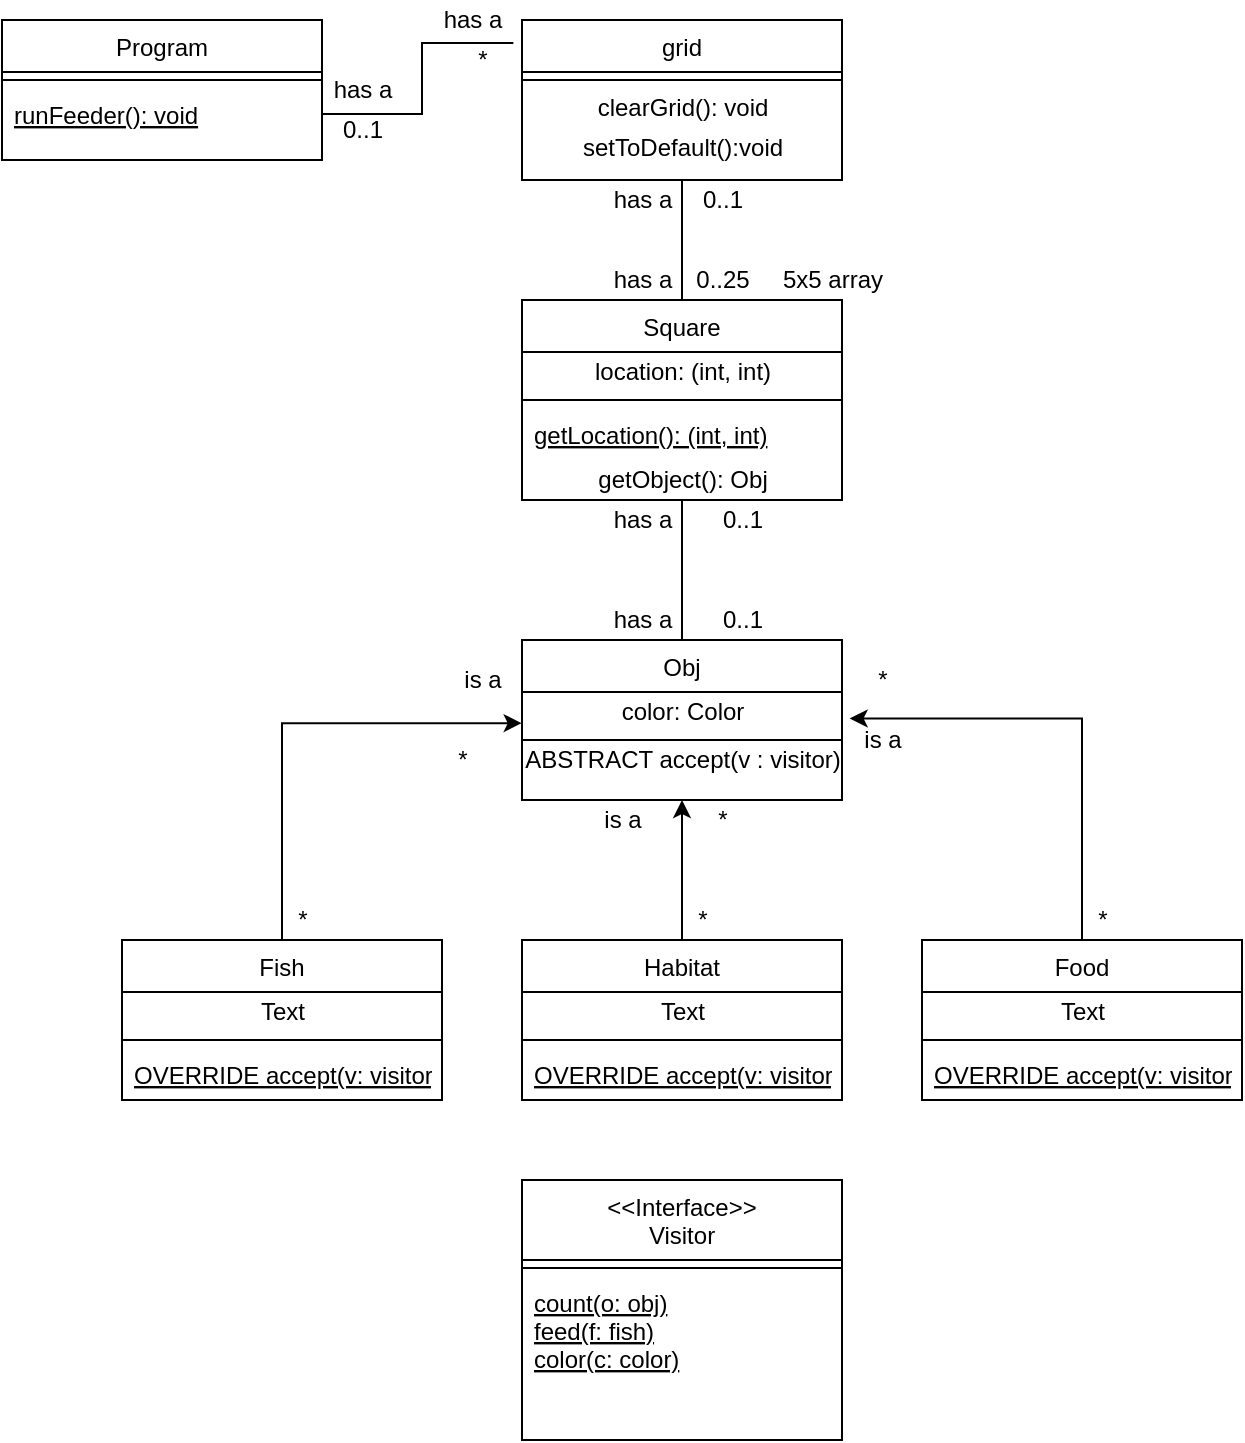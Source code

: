 <mxfile version="15.2.9" type="device"><diagram id="C5RBs43oDa-KdzZeNtuy" name="Page-1"><mxGraphModel dx="733" dy="637" grid="1" gridSize="10" guides="1" tooltips="1" connect="1" arrows="0" fold="1" page="1" pageScale="1" pageWidth="827" pageHeight="1169" math="0" shadow="0"><root><mxCell id="WIyWlLk6GJQsqaUBKTNV-0"/><mxCell id="WIyWlLk6GJQsqaUBKTNV-1" parent="WIyWlLk6GJQsqaUBKTNV-0"/><mxCell id="zkfFHV4jXpPFQw0GAbJ--6" value="Program" style="swimlane;fontStyle=0;align=center;verticalAlign=top;childLayout=stackLayout;horizontal=1;startSize=26;horizontalStack=0;resizeParent=1;resizeLast=0;collapsible=1;marginBottom=0;rounded=0;shadow=0;strokeWidth=1;" parent="WIyWlLk6GJQsqaUBKTNV-1" vertex="1"><mxGeometry x="20" y="60" width="160" height="70" as="geometry"><mxRectangle x="130" y="380" width="160" height="26" as="alternateBounds"/></mxGeometry></mxCell><mxCell id="zkfFHV4jXpPFQw0GAbJ--9" value="" style="line;html=1;strokeWidth=1;align=left;verticalAlign=middle;spacingTop=-1;spacingLeft=3;spacingRight=3;rotatable=0;labelPosition=right;points=[];portConstraint=eastwest;" parent="zkfFHV4jXpPFQw0GAbJ--6" vertex="1"><mxGeometry y="26" width="160" height="8" as="geometry"/></mxCell><mxCell id="zkfFHV4jXpPFQw0GAbJ--10" value="runFeeder(): void" style="text;align=left;verticalAlign=top;spacingLeft=4;spacingRight=4;overflow=hidden;rotatable=0;points=[[0,0.5],[1,0.5]];portConstraint=eastwest;fontStyle=4" parent="zkfFHV4jXpPFQw0GAbJ--6" vertex="1"><mxGeometry y="34" width="160" height="26" as="geometry"/></mxCell><mxCell id="NoVqNW5Ca0s252Ea3FSk-15" style="edgeStyle=orthogonalEdgeStyle;rounded=0;orthogonalLoop=1;jettySize=auto;html=1;entryX=0.5;entryY=0;entryDx=0;entryDy=0;endArrow=none;endFill=0;" edge="1" parent="WIyWlLk6GJQsqaUBKTNV-1" target="NoVqNW5Ca0s252Ea3FSk-11"><mxGeometry relative="1" as="geometry"><mxPoint x="360" y="140" as="sourcePoint"/><Array as="points"><mxPoint x="360" y="180"/><mxPoint x="360" y="180"/></Array></mxGeometry></mxCell><mxCell id="NoVqNW5Ca0s252Ea3FSk-1" value="grid" style="swimlane;fontStyle=0;align=center;verticalAlign=top;childLayout=stackLayout;horizontal=1;startSize=26;horizontalStack=0;resizeParent=1;resizeLast=0;collapsible=1;marginBottom=0;rounded=0;shadow=0;strokeWidth=1;" vertex="1" parent="WIyWlLk6GJQsqaUBKTNV-1"><mxGeometry x="280" y="60" width="160" height="80" as="geometry"><mxRectangle x="130" y="380" width="160" height="26" as="alternateBounds"/></mxGeometry></mxCell><mxCell id="NoVqNW5Ca0s252Ea3FSk-2" value="" style="line;html=1;strokeWidth=1;align=left;verticalAlign=middle;spacingTop=-1;spacingLeft=3;spacingRight=3;rotatable=0;labelPosition=right;points=[];portConstraint=eastwest;" vertex="1" parent="NoVqNW5Ca0s252Ea3FSk-1"><mxGeometry y="26" width="160" height="8" as="geometry"/></mxCell><mxCell id="NoVqNW5Ca0s252Ea3FSk-20" value="clearGrid(): void" style="text;html=1;align=center;verticalAlign=middle;resizable=0;points=[];autosize=1;strokeColor=none;fillColor=none;" vertex="1" parent="NoVqNW5Ca0s252Ea3FSk-1"><mxGeometry y="34" width="160" height="20" as="geometry"/></mxCell><mxCell id="NoVqNW5Ca0s252Ea3FSk-21" value="setToDefault():void" style="text;html=1;align=center;verticalAlign=middle;resizable=0;points=[];autosize=1;strokeColor=none;fillColor=none;" vertex="1" parent="NoVqNW5Ca0s252Ea3FSk-1"><mxGeometry y="54" width="160" height="20" as="geometry"/></mxCell><mxCell id="NoVqNW5Ca0s252Ea3FSk-11" value="Square" style="swimlane;fontStyle=0;align=center;verticalAlign=top;childLayout=stackLayout;horizontal=1;startSize=26;horizontalStack=0;resizeParent=1;resizeLast=0;collapsible=1;marginBottom=0;rounded=0;shadow=0;strokeWidth=1;" vertex="1" parent="WIyWlLk6GJQsqaUBKTNV-1"><mxGeometry x="280" y="200" width="160" height="100" as="geometry"><mxRectangle x="130" y="380" width="160" height="26" as="alternateBounds"/></mxGeometry></mxCell><mxCell id="NoVqNW5Ca0s252Ea3FSk-12" value="location: (int, int)" style="text;html=1;resizable=0;autosize=1;align=center;verticalAlign=middle;points=[];fillColor=none;strokeColor=none;rounded=0;" vertex="1" parent="NoVqNW5Ca0s252Ea3FSk-11"><mxGeometry y="26" width="160" height="20" as="geometry"/></mxCell><mxCell id="NoVqNW5Ca0s252Ea3FSk-13" value="" style="line;html=1;strokeWidth=1;align=left;verticalAlign=middle;spacingTop=-1;spacingLeft=3;spacingRight=3;rotatable=0;labelPosition=right;points=[];portConstraint=eastwest;" vertex="1" parent="NoVqNW5Ca0s252Ea3FSk-11"><mxGeometry y="46" width="160" height="8" as="geometry"/></mxCell><mxCell id="NoVqNW5Ca0s252Ea3FSk-14" value="getLocation(): (int, int)" style="text;align=left;verticalAlign=top;spacingLeft=4;spacingRight=4;overflow=hidden;rotatable=0;points=[[0,0.5],[1,0.5]];portConstraint=eastwest;fontStyle=4" vertex="1" parent="NoVqNW5Ca0s252Ea3FSk-11"><mxGeometry y="54" width="160" height="26" as="geometry"/></mxCell><mxCell id="NoVqNW5Ca0s252Ea3FSk-23" value="getObject(): Obj" style="text;html=1;align=center;verticalAlign=middle;resizable=0;points=[];autosize=1;strokeColor=none;fillColor=none;" vertex="1" parent="NoVqNW5Ca0s252Ea3FSk-11"><mxGeometry y="80" width="160" height="20" as="geometry"/></mxCell><mxCell id="NoVqNW5Ca0s252Ea3FSk-16" value="0..1" style="text;html=1;resizable=0;autosize=1;align=center;verticalAlign=middle;points=[];fillColor=none;strokeColor=none;rounded=0;" vertex="1" parent="WIyWlLk6GJQsqaUBKTNV-1"><mxGeometry x="360" y="140" width="40" height="20" as="geometry"/></mxCell><mxCell id="NoVqNW5Ca0s252Ea3FSk-17" value="has a" style="text;html=1;resizable=0;autosize=1;align=center;verticalAlign=middle;points=[];fillColor=none;strokeColor=none;rounded=0;" vertex="1" parent="WIyWlLk6GJQsqaUBKTNV-1"><mxGeometry x="260" y="140" width="160" height="20" as="geometry"/></mxCell><mxCell id="NoVqNW5Ca0s252Ea3FSk-18" value="has a" style="text;html=1;resizable=0;autosize=1;align=center;verticalAlign=middle;points=[];fillColor=none;strokeColor=none;rounded=0;" vertex="1" parent="WIyWlLk6GJQsqaUBKTNV-1"><mxGeometry x="320" y="180" width="40" height="20" as="geometry"/></mxCell><mxCell id="NoVqNW5Ca0s252Ea3FSk-19" value="0..25" style="text;html=1;align=center;verticalAlign=middle;resizable=0;points=[];autosize=1;strokeColor=none;fillColor=none;" vertex="1" parent="WIyWlLk6GJQsqaUBKTNV-1"><mxGeometry x="360" y="180" width="40" height="20" as="geometry"/></mxCell><mxCell id="NoVqNW5Ca0s252Ea3FSk-22" value="5x5 array" style="text;html=1;resizable=0;autosize=1;align=center;verticalAlign=middle;points=[];fillColor=none;strokeColor=none;rounded=0;" vertex="1" parent="WIyWlLk6GJQsqaUBKTNV-1"><mxGeometry x="400" y="180" width="70" height="20" as="geometry"/></mxCell><mxCell id="NoVqNW5Ca0s252Ea3FSk-28" style="edgeStyle=orthogonalEdgeStyle;rounded=0;orthogonalLoop=1;jettySize=auto;html=1;exitX=0.5;exitY=0;exitDx=0;exitDy=0;endArrow=none;endFill=0;" edge="1" parent="WIyWlLk6GJQsqaUBKTNV-1" source="NoVqNW5Ca0s252Ea3FSk-24" target="NoVqNW5Ca0s252Ea3FSk-23"><mxGeometry relative="1" as="geometry"/></mxCell><mxCell id="NoVqNW5Ca0s252Ea3FSk-24" value="Obj" style="swimlane;fontStyle=0;align=center;verticalAlign=top;childLayout=stackLayout;horizontal=1;startSize=26;horizontalStack=0;resizeParent=1;resizeLast=0;collapsible=1;marginBottom=0;rounded=0;shadow=0;strokeWidth=1;" vertex="1" parent="WIyWlLk6GJQsqaUBKTNV-1"><mxGeometry x="280" y="370" width="160" height="80" as="geometry"><mxRectangle x="130" y="380" width="160" height="26" as="alternateBounds"/></mxGeometry></mxCell><mxCell id="NoVqNW5Ca0s252Ea3FSk-25" value="color: Color" style="text;html=1;resizable=0;autosize=1;align=center;verticalAlign=middle;points=[];fillColor=none;strokeColor=none;rounded=0;" vertex="1" parent="NoVqNW5Ca0s252Ea3FSk-24"><mxGeometry y="26" width="160" height="20" as="geometry"/></mxCell><mxCell id="NoVqNW5Ca0s252Ea3FSk-26" value="" style="line;html=1;strokeWidth=1;align=left;verticalAlign=middle;spacingTop=-1;spacingLeft=3;spacingRight=3;rotatable=0;labelPosition=right;points=[];portConstraint=eastwest;" vertex="1" parent="NoVqNW5Ca0s252Ea3FSk-24"><mxGeometry y="46" width="160" height="8" as="geometry"/></mxCell><mxCell id="NoVqNW5Ca0s252Ea3FSk-29" value="0..1" style="text;html=1;align=center;verticalAlign=middle;resizable=0;points=[];autosize=1;strokeColor=none;fillColor=none;" vertex="1" parent="WIyWlLk6GJQsqaUBKTNV-1"><mxGeometry x="370" y="300" width="40" height="20" as="geometry"/></mxCell><mxCell id="NoVqNW5Ca0s252Ea3FSk-30" value="has a" style="text;html=1;align=center;verticalAlign=middle;resizable=0;points=[];autosize=1;strokeColor=none;fillColor=none;" vertex="1" parent="WIyWlLk6GJQsqaUBKTNV-1"><mxGeometry x="320" y="300" width="40" height="20" as="geometry"/></mxCell><mxCell id="NoVqNW5Ca0s252Ea3FSk-31" value="has a" style="text;html=1;align=center;verticalAlign=middle;resizable=0;points=[];autosize=1;strokeColor=none;fillColor=none;" vertex="1" parent="WIyWlLk6GJQsqaUBKTNV-1"><mxGeometry x="320" y="350" width="40" height="20" as="geometry"/></mxCell><mxCell id="NoVqNW5Ca0s252Ea3FSk-32" value="0..1" style="text;html=1;align=center;verticalAlign=middle;resizable=0;points=[];autosize=1;strokeColor=none;fillColor=none;" vertex="1" parent="WIyWlLk6GJQsqaUBKTNV-1"><mxGeometry x="370" y="350" width="40" height="20" as="geometry"/></mxCell><mxCell id="NoVqNW5Ca0s252Ea3FSk-48" style="edgeStyle=orthogonalEdgeStyle;rounded=0;orthogonalLoop=1;jettySize=auto;html=1;exitX=0.5;exitY=0;exitDx=0;exitDy=0;entryX=1.024;entryY=0.66;entryDx=0;entryDy=0;entryPerimeter=0;endArrow=classic;endFill=1;" edge="1" parent="WIyWlLk6GJQsqaUBKTNV-1" source="NoVqNW5Ca0s252Ea3FSk-33" target="NoVqNW5Ca0s252Ea3FSk-25"><mxGeometry relative="1" as="geometry"><Array as="points"><mxPoint x="560" y="409"/></Array></mxGeometry></mxCell><mxCell id="NoVqNW5Ca0s252Ea3FSk-33" value="Food" style="swimlane;fontStyle=0;align=center;verticalAlign=top;childLayout=stackLayout;horizontal=1;startSize=26;horizontalStack=0;resizeParent=1;resizeLast=0;collapsible=1;marginBottom=0;rounded=0;shadow=0;strokeWidth=1;" vertex="1" parent="WIyWlLk6GJQsqaUBKTNV-1"><mxGeometry x="480" y="520" width="160" height="80" as="geometry"><mxRectangle x="130" y="380" width="160" height="26" as="alternateBounds"/></mxGeometry></mxCell><mxCell id="NoVqNW5Ca0s252Ea3FSk-34" value="Text" style="text;html=1;resizable=0;autosize=1;align=center;verticalAlign=middle;points=[];fillColor=none;strokeColor=none;rounded=0;" vertex="1" parent="NoVqNW5Ca0s252Ea3FSk-33"><mxGeometry y="26" width="160" height="20" as="geometry"/></mxCell><mxCell id="NoVqNW5Ca0s252Ea3FSk-35" value="" style="line;html=1;strokeWidth=1;align=left;verticalAlign=middle;spacingTop=-1;spacingLeft=3;spacingRight=3;rotatable=0;labelPosition=right;points=[];portConstraint=eastwest;" vertex="1" parent="NoVqNW5Ca0s252Ea3FSk-33"><mxGeometry y="46" width="160" height="8" as="geometry"/></mxCell><mxCell id="NoVqNW5Ca0s252Ea3FSk-36" value="OVERRIDE accept(v: visitor)" style="text;align=left;verticalAlign=top;spacingLeft=4;spacingRight=4;overflow=hidden;rotatable=0;points=[[0,0.5],[1,0.5]];portConstraint=eastwest;fontStyle=4" vertex="1" parent="NoVqNW5Ca0s252Ea3FSk-33"><mxGeometry y="54" width="160" height="26" as="geometry"/></mxCell><mxCell id="NoVqNW5Ca0s252Ea3FSk-47" style="edgeStyle=orthogonalEdgeStyle;rounded=0;orthogonalLoop=1;jettySize=auto;html=1;exitX=0.5;exitY=0;exitDx=0;exitDy=0;entryX=0.5;entryY=1;entryDx=0;entryDy=0;endArrow=classic;endFill=1;" edge="1" parent="WIyWlLk6GJQsqaUBKTNV-1" source="NoVqNW5Ca0s252Ea3FSk-37" target="NoVqNW5Ca0s252Ea3FSk-24"><mxGeometry relative="1" as="geometry"/></mxCell><mxCell id="NoVqNW5Ca0s252Ea3FSk-37" value="Habitat" style="swimlane;fontStyle=0;align=center;verticalAlign=top;childLayout=stackLayout;horizontal=1;startSize=26;horizontalStack=0;resizeParent=1;resizeLast=0;collapsible=1;marginBottom=0;rounded=0;shadow=0;strokeWidth=1;" vertex="1" parent="WIyWlLk6GJQsqaUBKTNV-1"><mxGeometry x="280" y="520" width="160" height="80" as="geometry"><mxRectangle x="130" y="380" width="160" height="26" as="alternateBounds"/></mxGeometry></mxCell><mxCell id="NoVqNW5Ca0s252Ea3FSk-38" value="Text" style="text;html=1;resizable=0;autosize=1;align=center;verticalAlign=middle;points=[];fillColor=none;strokeColor=none;rounded=0;" vertex="1" parent="NoVqNW5Ca0s252Ea3FSk-37"><mxGeometry y="26" width="160" height="20" as="geometry"/></mxCell><mxCell id="NoVqNW5Ca0s252Ea3FSk-39" value="" style="line;html=1;strokeWidth=1;align=left;verticalAlign=middle;spacingTop=-1;spacingLeft=3;spacingRight=3;rotatable=0;labelPosition=right;points=[];portConstraint=eastwest;" vertex="1" parent="NoVqNW5Ca0s252Ea3FSk-37"><mxGeometry y="46" width="160" height="8" as="geometry"/></mxCell><mxCell id="NoVqNW5Ca0s252Ea3FSk-40" value="OVERRIDE accept(v: visitor)" style="text;align=left;verticalAlign=top;spacingLeft=4;spacingRight=4;overflow=hidden;rotatable=0;points=[[0,0.5],[1,0.5]];portConstraint=eastwest;fontStyle=4" vertex="1" parent="NoVqNW5Ca0s252Ea3FSk-37"><mxGeometry y="54" width="160" height="26" as="geometry"/></mxCell><mxCell id="NoVqNW5Ca0s252Ea3FSk-46" style="edgeStyle=orthogonalEdgeStyle;rounded=0;orthogonalLoop=1;jettySize=auto;html=1;exitX=0.5;exitY=0;exitDx=0;exitDy=0;entryX=-0.001;entryY=0.78;entryDx=0;entryDy=0;entryPerimeter=0;endArrow=classic;endFill=1;" edge="1" parent="WIyWlLk6GJQsqaUBKTNV-1" source="NoVqNW5Ca0s252Ea3FSk-41" target="NoVqNW5Ca0s252Ea3FSk-25"><mxGeometry relative="1" as="geometry"/></mxCell><mxCell id="NoVqNW5Ca0s252Ea3FSk-41" value="Fish" style="swimlane;fontStyle=0;align=center;verticalAlign=top;childLayout=stackLayout;horizontal=1;startSize=26;horizontalStack=0;resizeParent=1;resizeLast=0;collapsible=1;marginBottom=0;rounded=0;shadow=0;strokeWidth=1;" vertex="1" parent="WIyWlLk6GJQsqaUBKTNV-1"><mxGeometry x="80" y="520" width="160" height="80" as="geometry"><mxRectangle x="130" y="380" width="160" height="26" as="alternateBounds"/></mxGeometry></mxCell><mxCell id="NoVqNW5Ca0s252Ea3FSk-42" value="Text" style="text;html=1;resizable=0;autosize=1;align=center;verticalAlign=middle;points=[];fillColor=none;strokeColor=none;rounded=0;" vertex="1" parent="NoVqNW5Ca0s252Ea3FSk-41"><mxGeometry y="26" width="160" height="20" as="geometry"/></mxCell><mxCell id="NoVqNW5Ca0s252Ea3FSk-43" value="" style="line;html=1;strokeWidth=1;align=left;verticalAlign=middle;spacingTop=-1;spacingLeft=3;spacingRight=3;rotatable=0;labelPosition=right;points=[];portConstraint=eastwest;" vertex="1" parent="NoVqNW5Ca0s252Ea3FSk-41"><mxGeometry y="46" width="160" height="8" as="geometry"/></mxCell><mxCell id="NoVqNW5Ca0s252Ea3FSk-44" value="OVERRIDE accept(v: visitor)" style="text;align=left;verticalAlign=top;spacingLeft=4;spacingRight=4;overflow=hidden;rotatable=0;points=[[0,0.5],[1,0.5]];portConstraint=eastwest;fontStyle=4" vertex="1" parent="NoVqNW5Ca0s252Ea3FSk-41"><mxGeometry y="54" width="160" height="26" as="geometry"/></mxCell><mxCell id="NoVqNW5Ca0s252Ea3FSk-45" value="ABSTRACT accept(v : visitor)" style="text;html=1;align=center;verticalAlign=middle;resizable=0;points=[];autosize=1;strokeColor=none;fillColor=none;" vertex="1" parent="WIyWlLk6GJQsqaUBKTNV-1"><mxGeometry x="275" y="420" width="170" height="20" as="geometry"/></mxCell><mxCell id="NoVqNW5Ca0s252Ea3FSk-50" value="&lt;&lt;Interface&gt;&gt;&#10;Visitor" style="swimlane;fontStyle=0;align=center;verticalAlign=top;childLayout=stackLayout;horizontal=1;startSize=40;horizontalStack=0;resizeParent=1;resizeLast=0;collapsible=1;marginBottom=0;rounded=0;shadow=0;strokeWidth=1;" vertex="1" parent="WIyWlLk6GJQsqaUBKTNV-1"><mxGeometry x="280" y="640" width="160" height="130" as="geometry"><mxRectangle x="130" y="380" width="160" height="26" as="alternateBounds"/></mxGeometry></mxCell><mxCell id="NoVqNW5Ca0s252Ea3FSk-52" value="" style="line;html=1;strokeWidth=1;align=left;verticalAlign=middle;spacingTop=-1;spacingLeft=3;spacingRight=3;rotatable=0;labelPosition=right;points=[];portConstraint=eastwest;" vertex="1" parent="NoVqNW5Ca0s252Ea3FSk-50"><mxGeometry y="40" width="160" height="8" as="geometry"/></mxCell><mxCell id="NoVqNW5Ca0s252Ea3FSk-53" value="count(o: obj)&#10;feed(f: fish)&#10;color(c: color)" style="text;align=left;verticalAlign=top;spacingLeft=4;spacingRight=4;overflow=hidden;rotatable=0;points=[[0,0.5],[1,0.5]];portConstraint=eastwest;fontStyle=4" vertex="1" parent="NoVqNW5Ca0s252Ea3FSk-50"><mxGeometry y="48" width="160" height="72" as="geometry"/></mxCell><mxCell id="NoVqNW5Ca0s252Ea3FSk-55" style="edgeStyle=orthogonalEdgeStyle;rounded=0;orthogonalLoop=1;jettySize=auto;html=1;exitX=1;exitY=0.5;exitDx=0;exitDy=0;entryX=-0.027;entryY=0.144;entryDx=0;entryDy=0;entryPerimeter=0;endArrow=none;endFill=0;" edge="1" parent="WIyWlLk6GJQsqaUBKTNV-1" source="zkfFHV4jXpPFQw0GAbJ--10" target="NoVqNW5Ca0s252Ea3FSk-1"><mxGeometry relative="1" as="geometry"/></mxCell><mxCell id="NoVqNW5Ca0s252Ea3FSk-56" value="has a" style="text;html=1;align=center;verticalAlign=middle;resizable=0;points=[];autosize=1;strokeColor=none;fillColor=none;" vertex="1" parent="WIyWlLk6GJQsqaUBKTNV-1"><mxGeometry x="180" y="85" width="40" height="20" as="geometry"/></mxCell><mxCell id="NoVqNW5Ca0s252Ea3FSk-58" value="0..1" style="text;html=1;align=center;verticalAlign=middle;resizable=0;points=[];autosize=1;strokeColor=none;fillColor=none;" vertex="1" parent="WIyWlLk6GJQsqaUBKTNV-1"><mxGeometry x="180" y="105" width="40" height="20" as="geometry"/></mxCell><mxCell id="NoVqNW5Ca0s252Ea3FSk-59" value="has a" style="text;html=1;align=center;verticalAlign=middle;resizable=0;points=[];autosize=1;strokeColor=none;fillColor=none;" vertex="1" parent="WIyWlLk6GJQsqaUBKTNV-1"><mxGeometry x="235" y="50" width="40" height="20" as="geometry"/></mxCell><mxCell id="NoVqNW5Ca0s252Ea3FSk-60" value="*" style="text;html=1;align=center;verticalAlign=middle;resizable=0;points=[];autosize=1;strokeColor=none;fillColor=none;" vertex="1" parent="WIyWlLk6GJQsqaUBKTNV-1"><mxGeometry x="250" y="70" width="20" height="20" as="geometry"/></mxCell><mxCell id="NoVqNW5Ca0s252Ea3FSk-61" value="is a" style="text;html=1;align=center;verticalAlign=middle;resizable=0;points=[];autosize=1;strokeColor=none;fillColor=none;" vertex="1" parent="WIyWlLk6GJQsqaUBKTNV-1"><mxGeometry x="245" y="380" width="30" height="20" as="geometry"/></mxCell><mxCell id="NoVqNW5Ca0s252Ea3FSk-62" value="*" style="text;html=1;align=center;verticalAlign=middle;resizable=0;points=[];autosize=1;strokeColor=none;fillColor=none;" vertex="1" parent="WIyWlLk6GJQsqaUBKTNV-1"><mxGeometry x="240" y="420" width="20" height="20" as="geometry"/></mxCell><mxCell id="NoVqNW5Ca0s252Ea3FSk-63" value="is a" style="text;html=1;align=center;verticalAlign=middle;resizable=0;points=[];autosize=1;strokeColor=none;fillColor=none;" vertex="1" parent="WIyWlLk6GJQsqaUBKTNV-1"><mxGeometry x="315" y="450" width="30" height="20" as="geometry"/></mxCell><mxCell id="NoVqNW5Ca0s252Ea3FSk-64" value="*" style="text;html=1;align=center;verticalAlign=middle;resizable=0;points=[];autosize=1;strokeColor=none;fillColor=none;" vertex="1" parent="WIyWlLk6GJQsqaUBKTNV-1"><mxGeometry x="370" y="450" width="20" height="20" as="geometry"/></mxCell><mxCell id="NoVqNW5Ca0s252Ea3FSk-65" value="is a" style="text;html=1;align=center;verticalAlign=middle;resizable=0;points=[];autosize=1;strokeColor=none;fillColor=none;" vertex="1" parent="WIyWlLk6GJQsqaUBKTNV-1"><mxGeometry x="445" y="410" width="30" height="20" as="geometry"/></mxCell><mxCell id="NoVqNW5Ca0s252Ea3FSk-66" value="*" style="text;html=1;align=center;verticalAlign=middle;resizable=0;points=[];autosize=1;strokeColor=none;fillColor=none;" vertex="1" parent="WIyWlLk6GJQsqaUBKTNV-1"><mxGeometry x="450" y="380" width="20" height="20" as="geometry"/></mxCell><mxCell id="NoVqNW5Ca0s252Ea3FSk-68" value="*" style="text;html=1;align=center;verticalAlign=middle;resizable=0;points=[];autosize=1;strokeColor=none;fillColor=none;" vertex="1" parent="WIyWlLk6GJQsqaUBKTNV-1"><mxGeometry x="160" y="500" width="20" height="20" as="geometry"/></mxCell><mxCell id="NoVqNW5Ca0s252Ea3FSk-69" value="*" style="text;html=1;align=center;verticalAlign=middle;resizable=0;points=[];autosize=1;strokeColor=none;fillColor=none;" vertex="1" parent="WIyWlLk6GJQsqaUBKTNV-1"><mxGeometry x="360" y="500" width="20" height="20" as="geometry"/></mxCell><mxCell id="NoVqNW5Ca0s252Ea3FSk-70" value="*" style="text;html=1;align=center;verticalAlign=middle;resizable=0;points=[];autosize=1;strokeColor=none;fillColor=none;" vertex="1" parent="WIyWlLk6GJQsqaUBKTNV-1"><mxGeometry x="560" y="500" width="20" height="20" as="geometry"/></mxCell></root></mxGraphModel></diagram></mxfile>